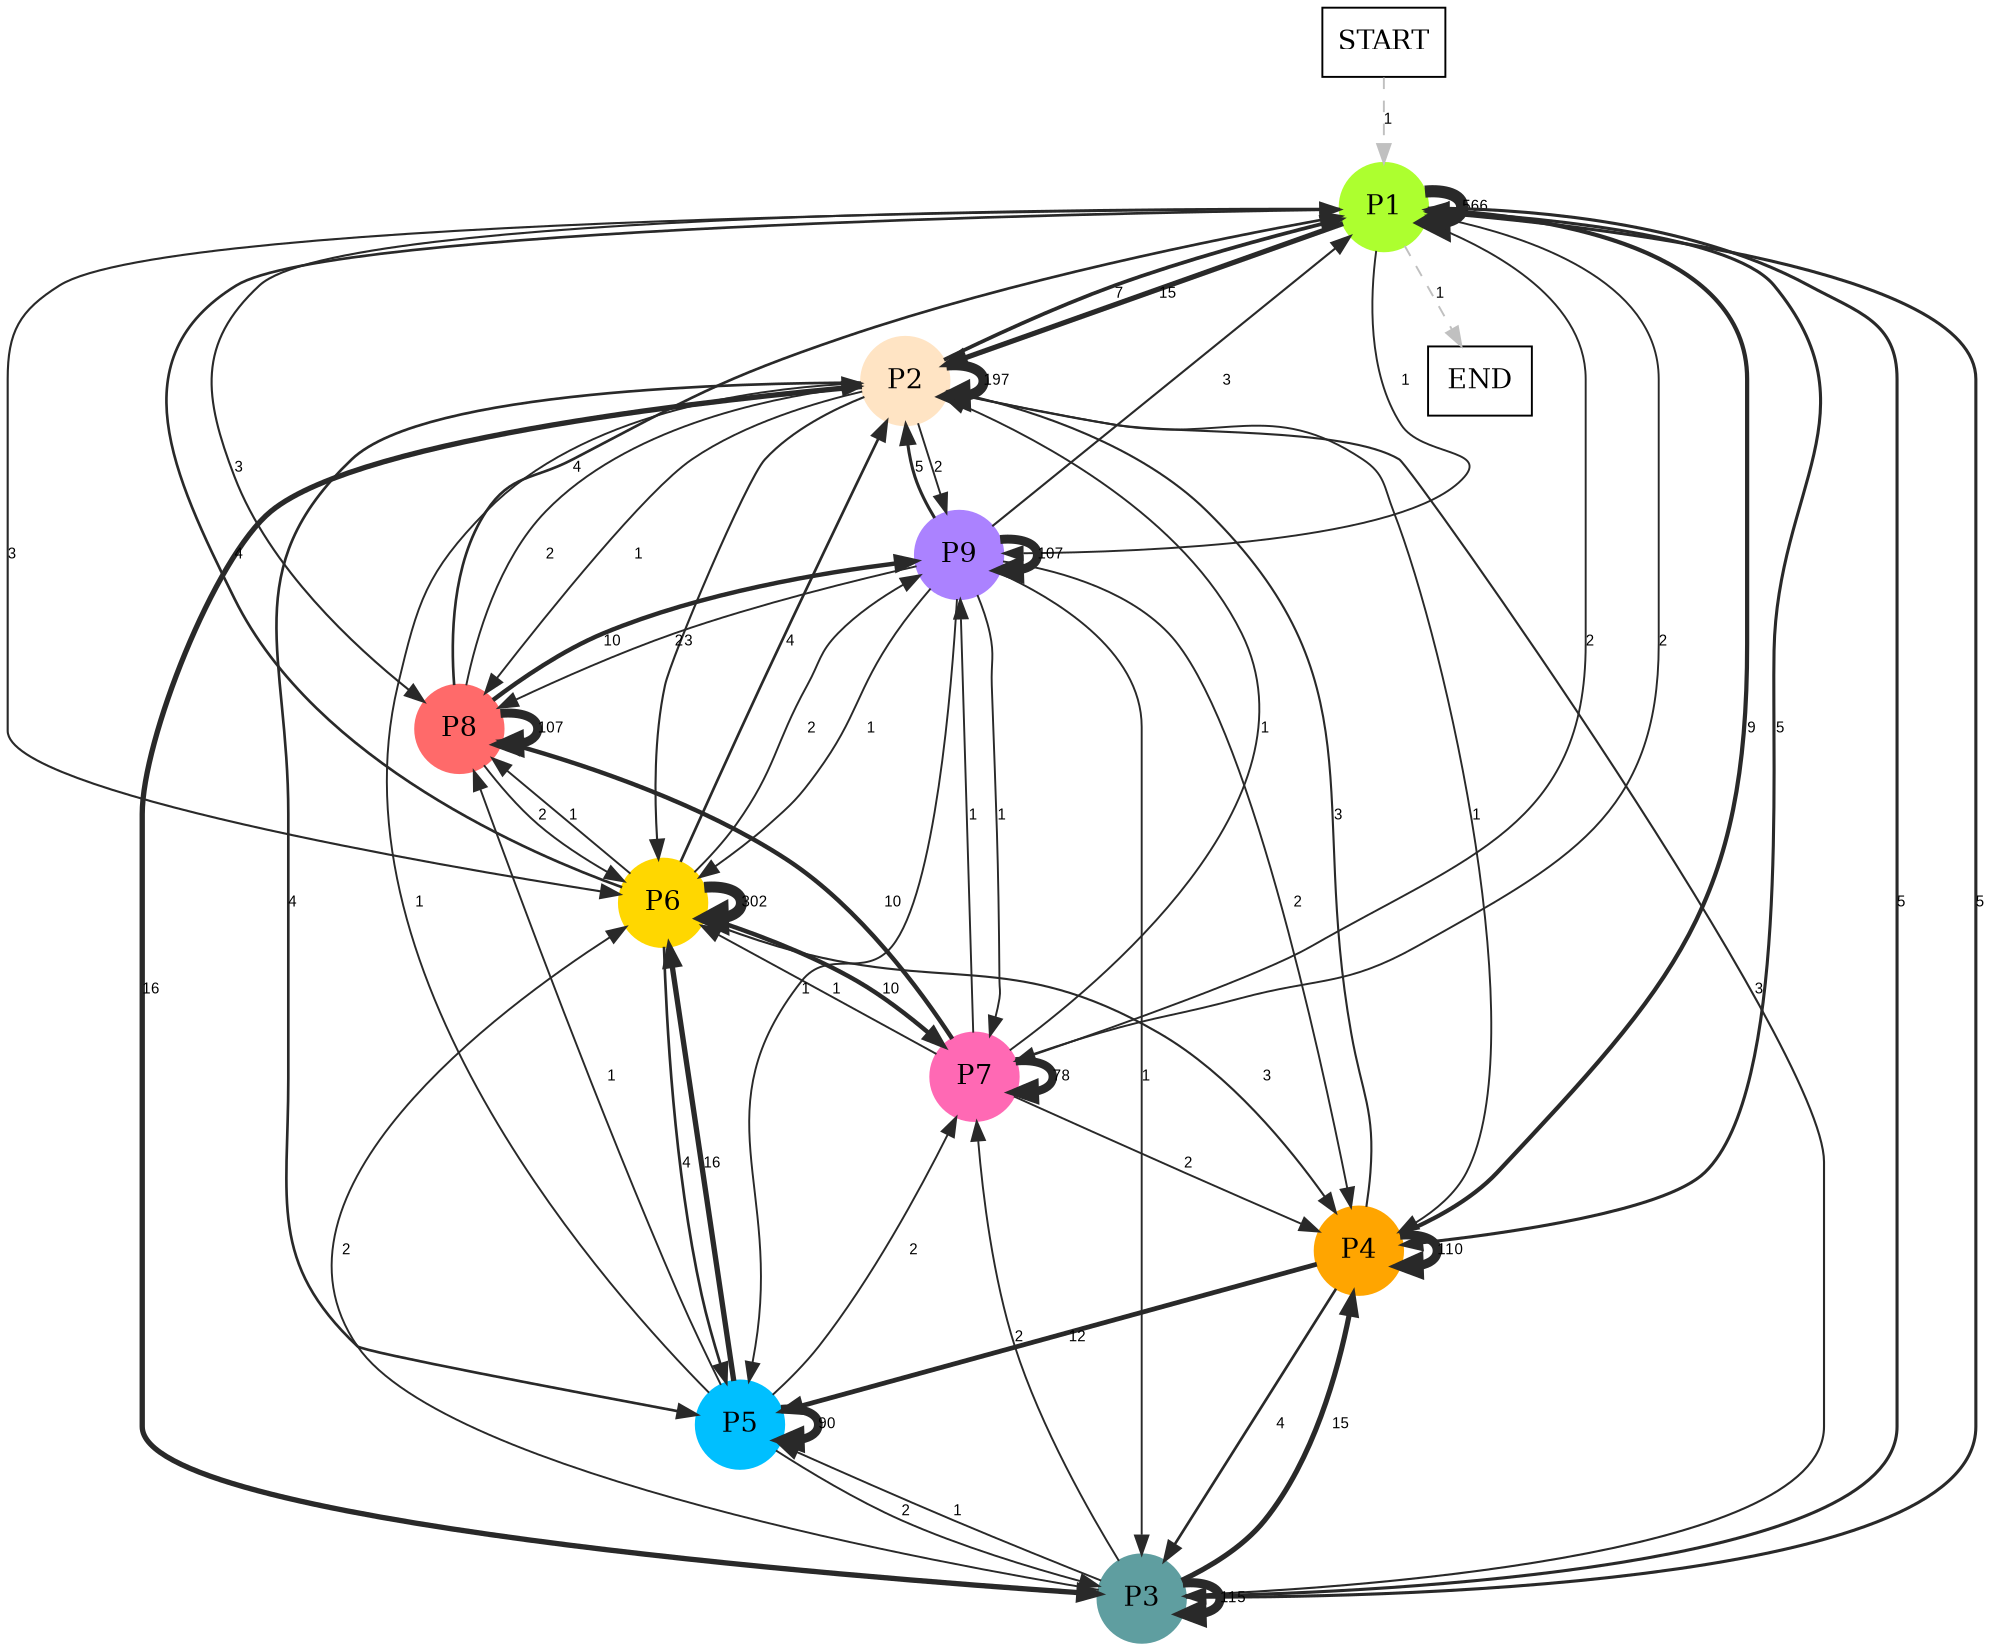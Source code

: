 digraph graphname {
	dpi = 150
	size="16,11!";
	margin = 0;
"P1" [shape=circle, color=greenyellow, style=filled]"P2" [shape=circle, color=bisque, style=filled]"P3" [shape=circle, color=cadetblue, style=filled]"P4" [shape=circle, color=orange, style=filled]"P5" [shape=circle, color=deepskyblue, style=filled]"P6" [shape=circle, color=gold, style=filled]"P7" [shape=circle, color=hotpink, style=filled]"P8" [shape=circle, color=indianred1, style=filled]"P9" [shape=circle, color=mediumpurple1, style=filled]"START" [shape=box, fillcolor=white, style=filled, color=black]"END" [shape=box, fillcolor=white, style=filled, color=black]"P1" -> "P1" [ color=grey16 penwidth = "6.338594078203183"label ="566" labelfloat=false fontname="Arial" fontsize=8]
"P1" -> "P2" [ color=grey16 penwidth = "2.70805020110221"label ="15" labelfloat=false fontname="Arial" fontsize=8]
"P1" -> "P3" [ color=grey16 penwidth = "1.6094379124341003"label ="5" labelfloat=false fontname="Arial" fontsize=8]
"P1" -> "P4" [ color=grey16 penwidth = "1.6094379124341003"label ="5" labelfloat=false fontname="Arial" fontsize=8]
"P1" -> "P6" [ color=grey16 penwidth = "1.0986122886681098"label ="3" labelfloat=false fontname="Arial" fontsize=8]
"P1" -> "P7" [ color=grey16 penwidth = "1"label ="2" labelfloat=false fontname="Arial" fontsize=8]
"P1" -> "P8" [ color=grey16 penwidth = "1.0986122886681098"label ="3" labelfloat=false fontname="Arial" fontsize=8]
"P1" -> "P9" [ color=grey16 penwidth = "1"label ="1" labelfloat=false fontname="Arial" fontsize=8]
"P1" -> "END" [ style = dashed color=grey label ="1" labelfloat=false fontname="Arial" fontsize=8]
"P2" -> "P1" [ color=grey16 penwidth = "1.9459101490553132"label ="7" labelfloat=false fontname="Arial" fontsize=8]
"P2" -> "P2" [ color=grey16 penwidth = "5.2832037287379885"label ="197" labelfloat=false fontname="Arial" fontsize=8]
"P2" -> "P3" [ color=grey16 penwidth = "2.772588722239781"label ="16" labelfloat=false fontname="Arial" fontsize=8]
"P2" -> "P4" [ color=grey16 penwidth = "1"label ="1" labelfloat=false fontname="Arial" fontsize=8]
"P2" -> "P5" [ color=grey16 penwidth = "1.3862943611198906"label ="4" labelfloat=false fontname="Arial" fontsize=8]
"P2" -> "P6" [ color=grey16 penwidth = "1.0986122886681098"label ="3" labelfloat=false fontname="Arial" fontsize=8]
"P2" -> "P8" [ color=grey16 penwidth = "1"label ="1" labelfloat=false fontname="Arial" fontsize=8]
"P2" -> "P9" [ color=grey16 penwidth = "1"label ="2" labelfloat=false fontname="Arial" fontsize=8]
"P3" -> "P1" [ color=grey16 penwidth = "1.6094379124341003"label ="5" labelfloat=false fontname="Arial" fontsize=8]
"P3" -> "P2" [ color=grey16 penwidth = "1.0986122886681098"label ="3" labelfloat=false fontname="Arial" fontsize=8]
"P3" -> "P3" [ color=grey16 penwidth = "4.74493212836325"label ="115" labelfloat=false fontname="Arial" fontsize=8]
"P3" -> "P4" [ color=grey16 penwidth = "2.70805020110221"label ="15" labelfloat=false fontname="Arial" fontsize=8]
"P3" -> "P5" [ color=grey16 penwidth = "1"label ="1" labelfloat=false fontname="Arial" fontsize=8]
"P3" -> "P6" [ color=grey16 penwidth = "1"label ="2" labelfloat=false fontname="Arial" fontsize=8]
"P3" -> "P7" [ color=grey16 penwidth = "1"label ="2" labelfloat=false fontname="Arial" fontsize=8]
"P4" -> "P1" [ color=grey16 penwidth = "2.1972245773362196"label ="9" labelfloat=false fontname="Arial" fontsize=8]
"P4" -> "P2" [ color=grey16 penwidth = "1.0986122886681098"label ="3" labelfloat=false fontname="Arial" fontsize=8]
"P4" -> "P3" [ color=grey16 penwidth = "1.3862943611198906"label ="4" labelfloat=false fontname="Arial" fontsize=8]
"P4" -> "P4" [ color=grey16 penwidth = "4.700480365792417"label ="110" labelfloat=false fontname="Arial" fontsize=8]
"P4" -> "P5" [ color=grey16 penwidth = "2.4849066497880004"label ="12" labelfloat=false fontname="Arial" fontsize=8]
"P5" -> "P2" [ color=grey16 penwidth = "1"label ="1" labelfloat=false fontname="Arial" fontsize=8]
"P5" -> "P3" [ color=grey16 penwidth = "1"label ="2" labelfloat=false fontname="Arial" fontsize=8]
"P5" -> "P5" [ color=grey16 penwidth = "4.499809670330265"label ="90" labelfloat=false fontname="Arial" fontsize=8]
"P5" -> "P6" [ color=grey16 penwidth = "2.772588722239781"label ="16" labelfloat=false fontname="Arial" fontsize=8]
"P5" -> "P7" [ color=grey16 penwidth = "1"label ="2" labelfloat=false fontname="Arial" fontsize=8]
"P5" -> "P8" [ color=grey16 penwidth = "1"label ="1" labelfloat=false fontname="Arial" fontsize=8]
"P6" -> "P1" [ color=grey16 penwidth = "1.3862943611198906"label ="4" labelfloat=false fontname="Arial" fontsize=8]
"P6" -> "P2" [ color=grey16 penwidth = "1.3862943611198906"label ="4" labelfloat=false fontname="Arial" fontsize=8]
"P6" -> "P4" [ color=grey16 penwidth = "1.0986122886681098"label ="3" labelfloat=false fontname="Arial" fontsize=8]
"P6" -> "P5" [ color=grey16 penwidth = "1.3862943611198906"label ="4" labelfloat=false fontname="Arial" fontsize=8]
"P6" -> "P6" [ color=grey16 penwidth = "5.71042701737487"label ="302" labelfloat=false fontname="Arial" fontsize=8]
"P6" -> "P7" [ color=grey16 penwidth = "2.302585092994046"label ="10" labelfloat=false fontname="Arial" fontsize=8]
"P6" -> "P8" [ color=grey16 penwidth = "1"label ="1" labelfloat=false fontname="Arial" fontsize=8]
"P6" -> "P9" [ color=grey16 penwidth = "1"label ="2" labelfloat=false fontname="Arial" fontsize=8]
"P7" -> "P1" [ color=grey16 penwidth = "1"label ="2" labelfloat=false fontname="Arial" fontsize=8]
"P7" -> "P2" [ color=grey16 penwidth = "1"label ="1" labelfloat=false fontname="Arial" fontsize=8]
"P7" -> "P4" [ color=grey16 penwidth = "1"label ="2" labelfloat=false fontname="Arial" fontsize=8]
"P7" -> "P6" [ color=grey16 penwidth = "1"label ="1" labelfloat=false fontname="Arial" fontsize=8]
"P7" -> "P7" [ color=grey16 penwidth = "4.356708826689592"label ="78" labelfloat=false fontname="Arial" fontsize=8]
"P7" -> "P8" [ color=grey16 penwidth = "2.302585092994046"label ="10" labelfloat=false fontname="Arial" fontsize=8]
"P7" -> "P9" [ color=grey16 penwidth = "1"label ="1" labelfloat=false fontname="Arial" fontsize=8]
"P8" -> "P1" [ color=grey16 penwidth = "1.3862943611198906"label ="4" labelfloat=false fontname="Arial" fontsize=8]
"P8" -> "P2" [ color=grey16 penwidth = "1"label ="2" labelfloat=false fontname="Arial" fontsize=8]
"P8" -> "P6" [ color=grey16 penwidth = "1"label ="2" labelfloat=false fontname="Arial" fontsize=8]
"P8" -> "P8" [ color=grey16 penwidth = "4.672828834461906"label ="107" labelfloat=false fontname="Arial" fontsize=8]
"P8" -> "P9" [ color=grey16 penwidth = "2.302585092994046"label ="10" labelfloat=false fontname="Arial" fontsize=8]
"P9" -> "P1" [ color=grey16 penwidth = "1.0986122886681098"label ="3" labelfloat=false fontname="Arial" fontsize=8]
"P9" -> "P2" [ color=grey16 penwidth = "1.6094379124341003"label ="5" labelfloat=false fontname="Arial" fontsize=8]
"P9" -> "P3" [ color=grey16 penwidth = "1"label ="1" labelfloat=false fontname="Arial" fontsize=8]
"P9" -> "P4" [ color=grey16 penwidth = "1"label ="2" labelfloat=false fontname="Arial" fontsize=8]
"P9" -> "P5" [ color=grey16 penwidth = "1"label ="1" labelfloat=false fontname="Arial" fontsize=8]
"P9" -> "P6" [ color=grey16 penwidth = "1"label ="1" labelfloat=false fontname="Arial" fontsize=8]
"P9" -> "P7" [ color=grey16 penwidth = "1"label ="1" labelfloat=false fontname="Arial" fontsize=8]
"P9" -> "P8" [ color=grey16 penwidth = "1"label ="2" labelfloat=false fontname="Arial" fontsize=8]
"P9" -> "P9" [ color=grey16 penwidth = "4.672828834461906"label ="107" labelfloat=false fontname="Arial" fontsize=8]
"START" -> "P1" [ style = dashed color=grey label ="1" labelfloat=false fontname="Arial" fontsize=8]
}